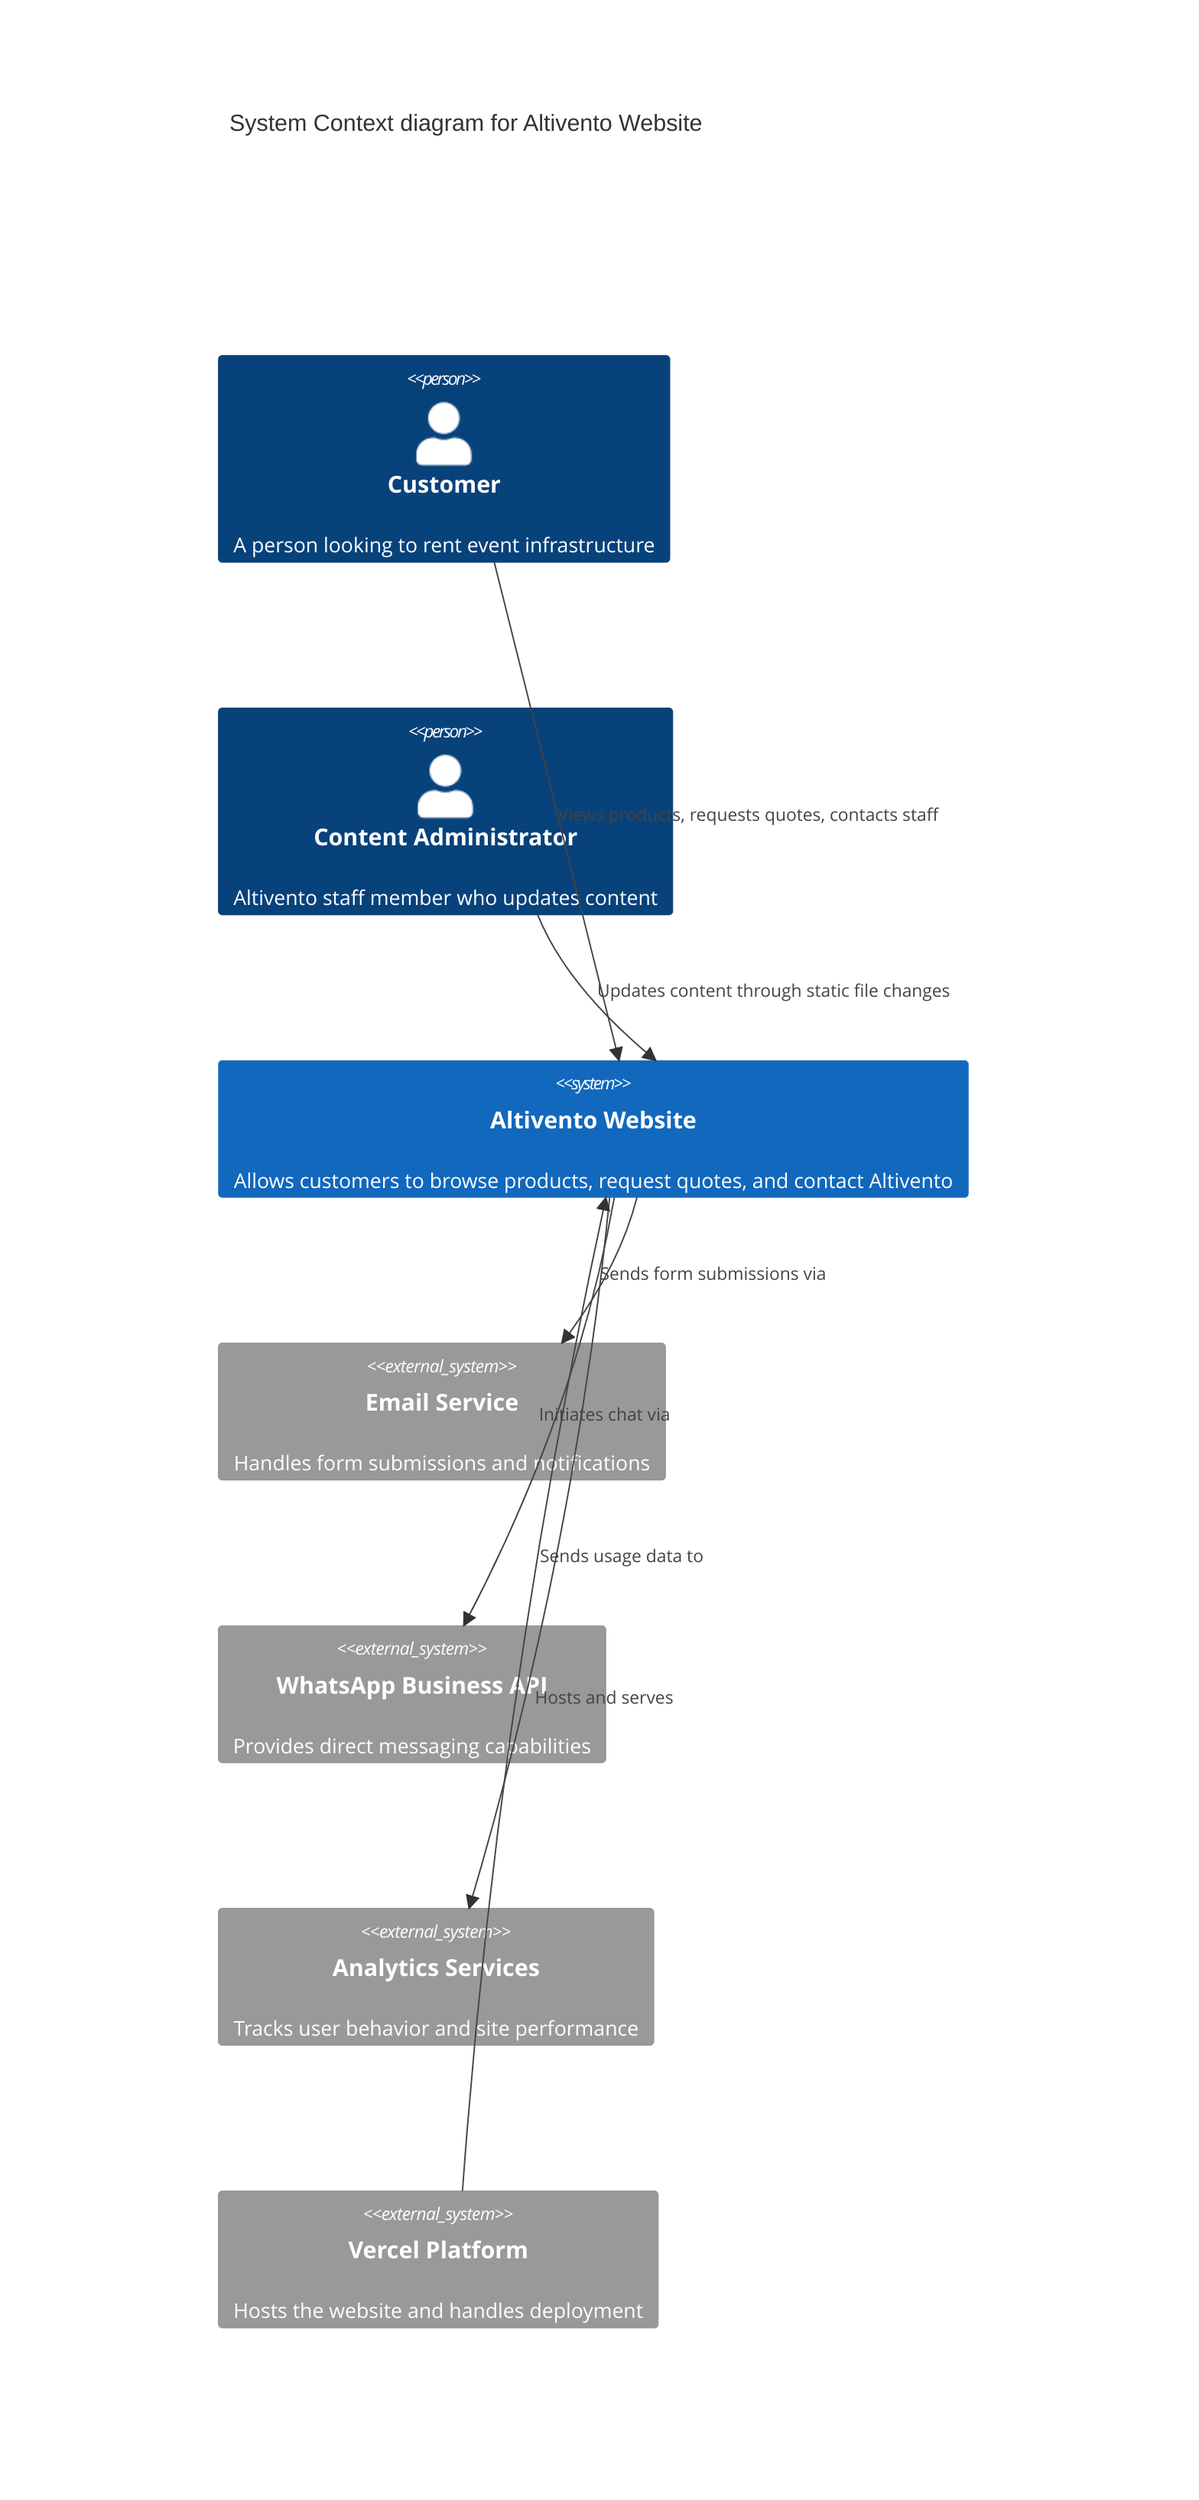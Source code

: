 C4Context
    title System Context diagram for Altivento Website

    Person(customer, "Customer", "A person looking to rent event infrastructure")
    Person(contentAdmin, "Content Administrator", "Altivento staff member who updates content")
    
    System(altiventoWebsite, "Altivento Website", "Allows customers to browse products, request quotes, and contact Altivento")
    
    System_Ext(emailService, "Email Service", "Handles form submissions and notifications")
    System_Ext(whatsappAPI, "WhatsApp Business API", "Provides direct messaging capabilities")
    System_Ext(analytics, "Analytics Services", "Tracks user behavior and site performance")
    System_Ext(vercel, "Vercel Platform", "Hosts the website and handles deployment")
    
    Rel(customer, altiventoWebsite, "Views products, requests quotes, contacts staff")
    Rel(contentAdmin, altiventoWebsite, "Updates content through static file changes")
    
    Rel(altiventoWebsite, emailService, "Sends form submissions via")
    Rel(altiventoWebsite, whatsappAPI, "Initiates chat via")
    Rel(altiventoWebsite, analytics, "Sends usage data to")
    Rel(vercel, altiventoWebsite, "Hosts and serves")